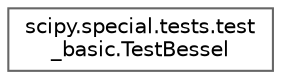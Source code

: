 digraph "Graphical Class Hierarchy"
{
 // LATEX_PDF_SIZE
  bgcolor="transparent";
  edge [fontname=Helvetica,fontsize=10,labelfontname=Helvetica,labelfontsize=10];
  node [fontname=Helvetica,fontsize=10,shape=box,height=0.2,width=0.4];
  rankdir="LR";
  Node0 [id="Node000000",label="scipy.special.tests.test\l_basic.TestBessel",height=0.2,width=0.4,color="grey40", fillcolor="white", style="filled",URL="$d2/dda/classscipy_1_1special_1_1tests_1_1test__basic_1_1TestBessel.html",tooltip=" "];
}
